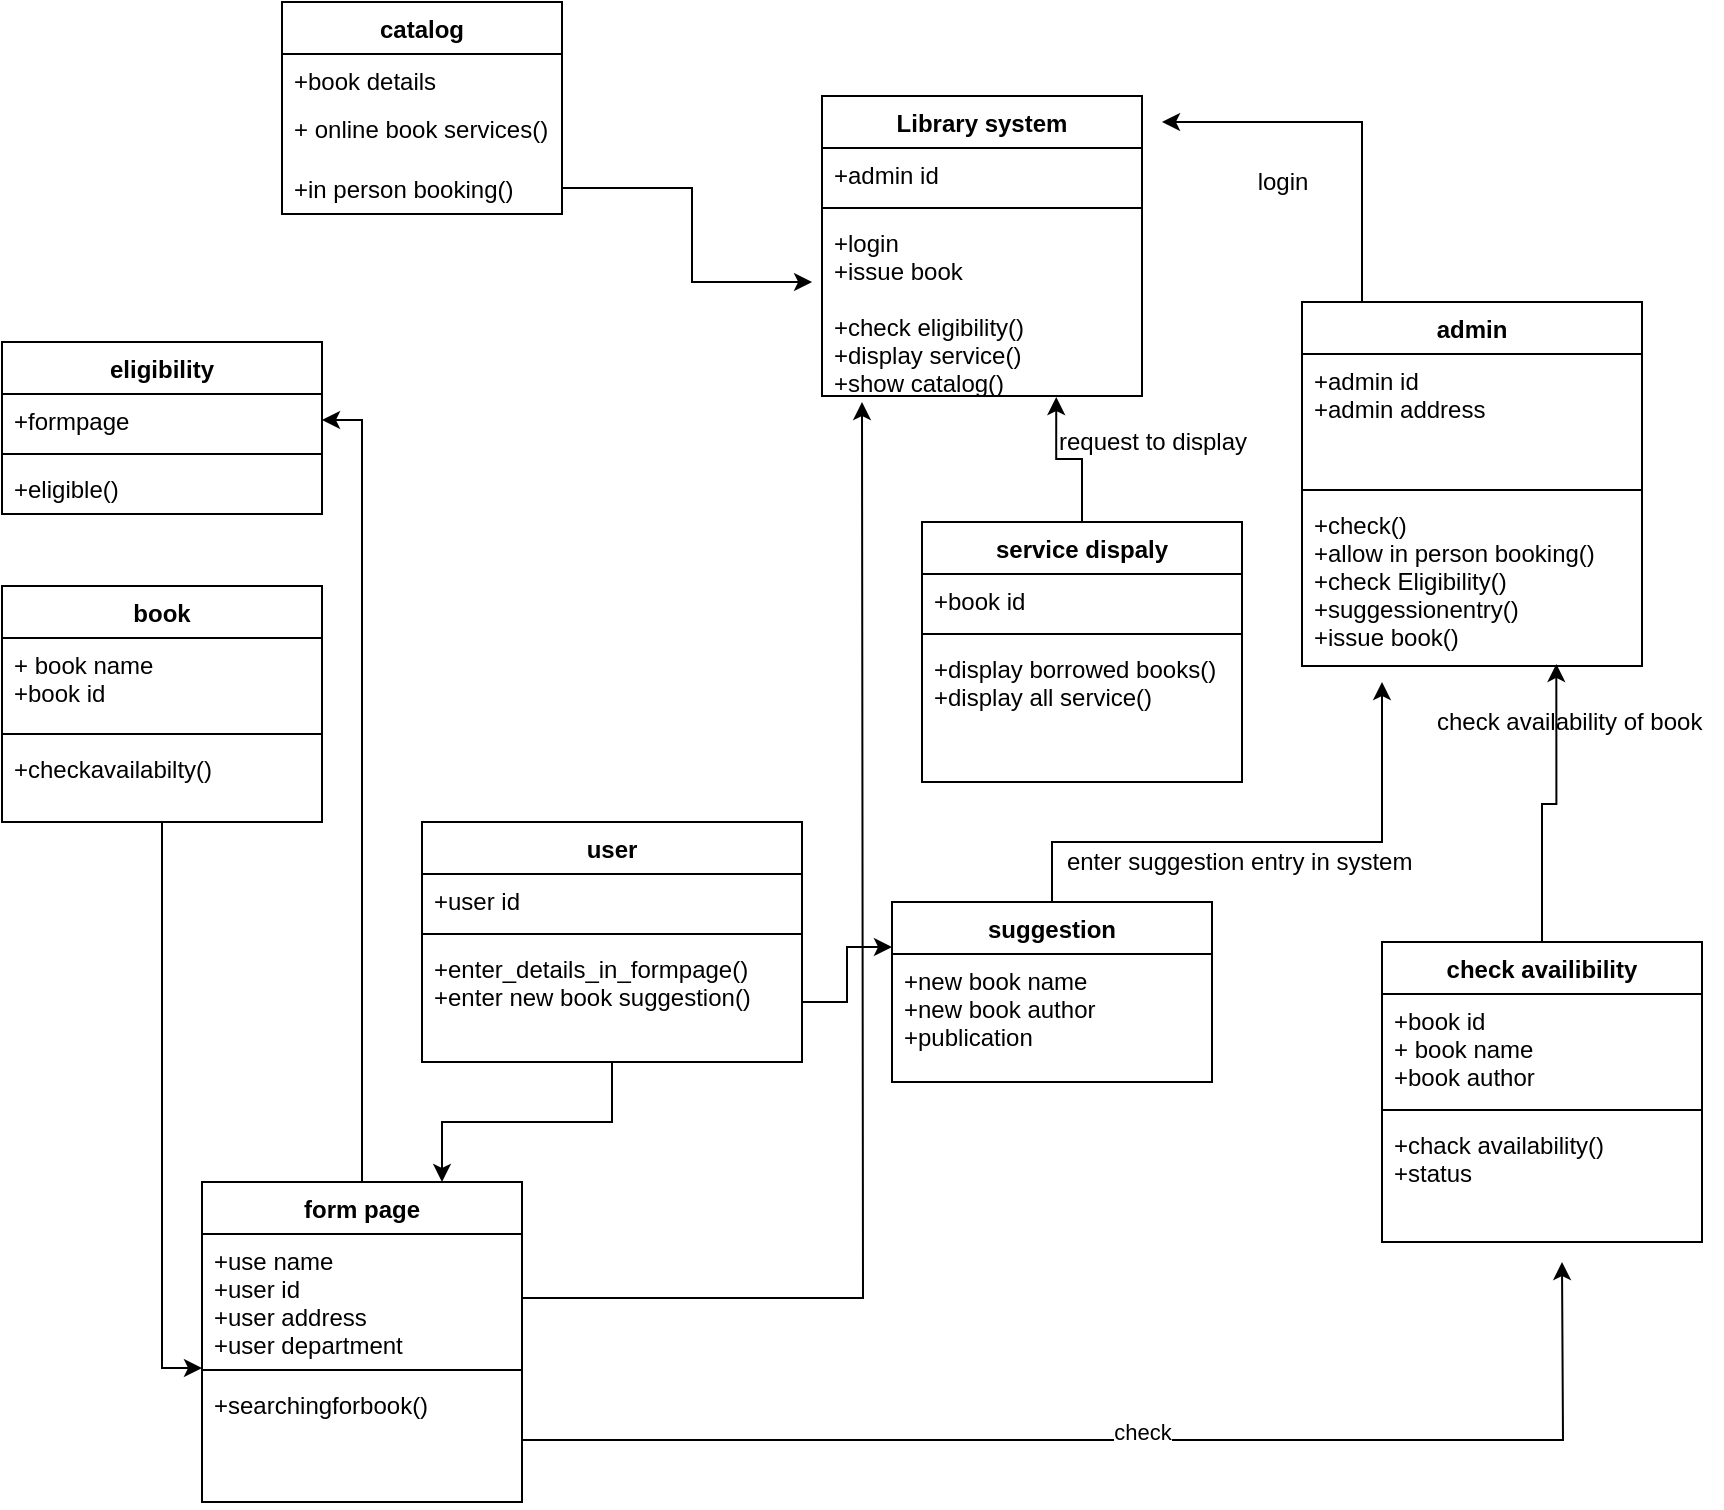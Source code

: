<mxfile version="14.6.13" type="github">
  <diagram name="Page-1" id="e7e014a7-5840-1c2e-5031-d8a46d1fe8dd">
    <mxGraphModel dx="1662" dy="1531" grid="1" gridSize="10" guides="1" tooltips="1" connect="1" arrows="1" fold="1" page="1" pageScale="1" pageWidth="1169" pageHeight="826" background="none" math="0" shadow="0">
      <root>
        <mxCell id="0" />
        <mxCell id="1" parent="0" />
        <mxCell id="ACYu-CS5zie8mW0Onrlg-125" style="edgeStyle=orthogonalEdgeStyle;rounded=0;orthogonalLoop=1;jettySize=auto;html=1;entryX=0;entryY=0.375;entryDx=0;entryDy=0;entryPerimeter=0;" edge="1" parent="1" source="ACYu-CS5zie8mW0Onrlg-74" target="ACYu-CS5zie8mW0Onrlg-96">
          <mxGeometry relative="1" as="geometry" />
        </mxCell>
        <mxCell id="ACYu-CS5zie8mW0Onrlg-74" value="book" style="swimlane;fontStyle=1;align=center;verticalAlign=top;childLayout=stackLayout;horizontal=1;startSize=26;horizontalStack=0;resizeParent=1;resizeParentMax=0;resizeLast=0;collapsible=1;marginBottom=0;" vertex="1" parent="1">
          <mxGeometry x="140" y="-318" width="160" height="118" as="geometry" />
        </mxCell>
        <mxCell id="ACYu-CS5zie8mW0Onrlg-75" value="+ book name&#xa;+book id&#xa;" style="text;strokeColor=none;fillColor=none;align=left;verticalAlign=top;spacingLeft=4;spacingRight=4;overflow=hidden;rotatable=0;points=[[0,0.5],[1,0.5]];portConstraint=eastwest;" vertex="1" parent="ACYu-CS5zie8mW0Onrlg-74">
          <mxGeometry y="26" width="160" height="44" as="geometry" />
        </mxCell>
        <mxCell id="ACYu-CS5zie8mW0Onrlg-76" value="" style="line;strokeWidth=1;fillColor=none;align=left;verticalAlign=middle;spacingTop=-1;spacingLeft=3;spacingRight=3;rotatable=0;labelPosition=right;points=[];portConstraint=eastwest;" vertex="1" parent="ACYu-CS5zie8mW0Onrlg-74">
          <mxGeometry y="70" width="160" height="8" as="geometry" />
        </mxCell>
        <mxCell id="ACYu-CS5zie8mW0Onrlg-77" value="+checkavailabilty()&#xa;&#xa;" style="text;strokeColor=none;fillColor=none;align=left;verticalAlign=top;spacingLeft=4;spacingRight=4;overflow=hidden;rotatable=0;points=[[0,0.5],[1,0.5]];portConstraint=eastwest;" vertex="1" parent="ACYu-CS5zie8mW0Onrlg-74">
          <mxGeometry y="78" width="160" height="40" as="geometry" />
        </mxCell>
        <mxCell id="ACYu-CS5zie8mW0Onrlg-78" value="catalog" style="swimlane;fontStyle=1;childLayout=stackLayout;horizontal=1;startSize=26;fillColor=none;horizontalStack=0;resizeParent=1;resizeParentMax=0;resizeLast=0;collapsible=1;marginBottom=0;" vertex="1" parent="1">
          <mxGeometry x="280" y="-610" width="140" height="106" as="geometry" />
        </mxCell>
        <mxCell id="ACYu-CS5zie8mW0Onrlg-79" value="+book details" style="text;strokeColor=none;fillColor=none;align=left;verticalAlign=top;spacingLeft=4;spacingRight=4;overflow=hidden;rotatable=0;points=[[0,0.5],[1,0.5]];portConstraint=eastwest;" vertex="1" parent="ACYu-CS5zie8mW0Onrlg-78">
          <mxGeometry y="26" width="140" height="24" as="geometry" />
        </mxCell>
        <mxCell id="ACYu-CS5zie8mW0Onrlg-80" value="+ online book services()" style="text;strokeColor=none;fillColor=none;align=left;verticalAlign=top;spacingLeft=4;spacingRight=4;overflow=hidden;rotatable=0;points=[[0,0.5],[1,0.5]];portConstraint=eastwest;" vertex="1" parent="ACYu-CS5zie8mW0Onrlg-78">
          <mxGeometry y="50" width="140" height="30" as="geometry" />
        </mxCell>
        <mxCell id="ACYu-CS5zie8mW0Onrlg-81" value="+in person booking()" style="text;strokeColor=none;fillColor=none;align=left;verticalAlign=top;spacingLeft=4;spacingRight=4;overflow=hidden;rotatable=0;points=[[0,0.5],[1,0.5]];portConstraint=eastwest;" vertex="1" parent="ACYu-CS5zie8mW0Onrlg-78">
          <mxGeometry y="80" width="140" height="26" as="geometry" />
        </mxCell>
        <mxCell id="ACYu-CS5zie8mW0Onrlg-127" style="edgeStyle=orthogonalEdgeStyle;rounded=0;orthogonalLoop=1;jettySize=auto;html=1;entryX=0.732;entryY=1.006;entryDx=0;entryDy=0;entryPerimeter=0;" edge="1" parent="1" source="ACYu-CS5zie8mW0Onrlg-82" target="ACYu-CS5zie8mW0Onrlg-110">
          <mxGeometry relative="1" as="geometry" />
        </mxCell>
        <mxCell id="ACYu-CS5zie8mW0Onrlg-82" value="service dispaly" style="swimlane;fontStyle=1;align=center;verticalAlign=top;childLayout=stackLayout;horizontal=1;startSize=26;horizontalStack=0;resizeParent=1;resizeParentMax=0;resizeLast=0;collapsible=1;marginBottom=0;" vertex="1" parent="1">
          <mxGeometry x="600" y="-350" width="160" height="130" as="geometry" />
        </mxCell>
        <mxCell id="ACYu-CS5zie8mW0Onrlg-83" value="+book id" style="text;strokeColor=none;fillColor=none;align=left;verticalAlign=top;spacingLeft=4;spacingRight=4;overflow=hidden;rotatable=0;points=[[0,0.5],[1,0.5]];portConstraint=eastwest;" vertex="1" parent="ACYu-CS5zie8mW0Onrlg-82">
          <mxGeometry y="26" width="160" height="26" as="geometry" />
        </mxCell>
        <mxCell id="ACYu-CS5zie8mW0Onrlg-84" value="" style="line;strokeWidth=1;fillColor=none;align=left;verticalAlign=middle;spacingTop=-1;spacingLeft=3;spacingRight=3;rotatable=0;labelPosition=right;points=[];portConstraint=eastwest;" vertex="1" parent="ACYu-CS5zie8mW0Onrlg-82">
          <mxGeometry y="52" width="160" height="8" as="geometry" />
        </mxCell>
        <mxCell id="ACYu-CS5zie8mW0Onrlg-85" value="+display borrowed books()&#xa;+display all service()" style="text;strokeColor=none;fillColor=none;align=left;verticalAlign=top;spacingLeft=4;spacingRight=4;overflow=hidden;rotatable=0;points=[[0,0.5],[1,0.5]];portConstraint=eastwest;" vertex="1" parent="ACYu-CS5zie8mW0Onrlg-82">
          <mxGeometry y="60" width="160" height="70" as="geometry" />
        </mxCell>
        <mxCell id="ACYu-CS5zie8mW0Onrlg-117" style="edgeStyle=orthogonalEdgeStyle;rounded=0;orthogonalLoop=1;jettySize=auto;html=1;entryX=0.748;entryY=0.988;entryDx=0;entryDy=0;entryPerimeter=0;" edge="1" parent="1" source="ACYu-CS5zie8mW0Onrlg-86" target="ACYu-CS5zie8mW0Onrlg-93">
          <mxGeometry relative="1" as="geometry">
            <mxPoint x="1000" y="-170" as="targetPoint" />
          </mxGeometry>
        </mxCell>
        <mxCell id="ACYu-CS5zie8mW0Onrlg-86" value="check availibility" style="swimlane;fontStyle=1;align=center;verticalAlign=top;childLayout=stackLayout;horizontal=1;startSize=26;horizontalStack=0;resizeParent=1;resizeParentMax=0;resizeLast=0;collapsible=1;marginBottom=0;" vertex="1" parent="1">
          <mxGeometry x="830" y="-140" width="160" height="150" as="geometry" />
        </mxCell>
        <mxCell id="ACYu-CS5zie8mW0Onrlg-87" value="+book id&#xa;+ book name&#xa;+book author" style="text;strokeColor=none;fillColor=none;align=left;verticalAlign=top;spacingLeft=4;spacingRight=4;overflow=hidden;rotatable=0;points=[[0,0.5],[1,0.5]];portConstraint=eastwest;" vertex="1" parent="ACYu-CS5zie8mW0Onrlg-86">
          <mxGeometry y="26" width="160" height="54" as="geometry" />
        </mxCell>
        <mxCell id="ACYu-CS5zie8mW0Onrlg-102" value="" style="line;strokeWidth=1;fillColor=none;align=left;verticalAlign=middle;spacingTop=-1;spacingLeft=3;spacingRight=3;rotatable=0;labelPosition=right;points=[];portConstraint=eastwest;" vertex="1" parent="ACYu-CS5zie8mW0Onrlg-86">
          <mxGeometry y="80" width="160" height="8" as="geometry" />
        </mxCell>
        <mxCell id="ACYu-CS5zie8mW0Onrlg-89" value="+chack availability()&#xa;+status" style="text;strokeColor=none;fillColor=none;align=left;verticalAlign=top;spacingLeft=4;spacingRight=4;overflow=hidden;rotatable=0;points=[[0,0.5],[1,0.5]];portConstraint=eastwest;" vertex="1" parent="ACYu-CS5zie8mW0Onrlg-86">
          <mxGeometry y="88" width="160" height="62" as="geometry" />
        </mxCell>
        <mxCell id="ACYu-CS5zie8mW0Onrlg-129" style="edgeStyle=orthogonalEdgeStyle;rounded=0;orthogonalLoop=1;jettySize=auto;html=1;" edge="1" parent="1" source="ACYu-CS5zie8mW0Onrlg-90">
          <mxGeometry relative="1" as="geometry">
            <mxPoint x="720" y="-550" as="targetPoint" />
            <Array as="points">
              <mxPoint x="820" y="-550" />
            </Array>
          </mxGeometry>
        </mxCell>
        <mxCell id="ACYu-CS5zie8mW0Onrlg-90" value="admin" style="swimlane;fontStyle=1;align=center;verticalAlign=top;childLayout=stackLayout;horizontal=1;startSize=26;horizontalStack=0;resizeParent=1;resizeParentMax=0;resizeLast=0;collapsible=1;marginBottom=0;" vertex="1" parent="1">
          <mxGeometry x="790" y="-460" width="170" height="182" as="geometry" />
        </mxCell>
        <mxCell id="ACYu-CS5zie8mW0Onrlg-91" value="+admin id&#xa;+admin address" style="text;strokeColor=none;fillColor=none;align=left;verticalAlign=top;spacingLeft=4;spacingRight=4;overflow=hidden;rotatable=0;points=[[0,0.5],[1,0.5]];portConstraint=eastwest;" vertex="1" parent="ACYu-CS5zie8mW0Onrlg-90">
          <mxGeometry y="26" width="170" height="64" as="geometry" />
        </mxCell>
        <mxCell id="ACYu-CS5zie8mW0Onrlg-92" value="" style="line;strokeWidth=1;fillColor=none;align=left;verticalAlign=middle;spacingTop=-1;spacingLeft=3;spacingRight=3;rotatable=0;labelPosition=right;points=[];portConstraint=eastwest;" vertex="1" parent="ACYu-CS5zie8mW0Onrlg-90">
          <mxGeometry y="90" width="170" height="8" as="geometry" />
        </mxCell>
        <mxCell id="ACYu-CS5zie8mW0Onrlg-93" value="+check()&#xa;+allow in person booking()&#xa;+check Eligibility()&#xa;+suggessionentry()&#xa;+issue book()" style="text;strokeColor=none;fillColor=none;align=left;verticalAlign=top;spacingLeft=4;spacingRight=4;overflow=hidden;rotatable=0;points=[[0,0.5],[1,0.5]];portConstraint=eastwest;" vertex="1" parent="ACYu-CS5zie8mW0Onrlg-90">
          <mxGeometry y="98" width="170" height="84" as="geometry" />
        </mxCell>
        <mxCell id="ACYu-CS5zie8mW0Onrlg-132" style="edgeStyle=orthogonalEdgeStyle;rounded=0;orthogonalLoop=1;jettySize=auto;html=1;entryX=1;entryY=0.5;entryDx=0;entryDy=0;" edge="1" parent="1" source="ACYu-CS5zie8mW0Onrlg-94" target="ACYu-CS5zie8mW0Onrlg-104">
          <mxGeometry relative="1" as="geometry">
            <mxPoint x="310" y="-400" as="targetPoint" />
          </mxGeometry>
        </mxCell>
        <mxCell id="ACYu-CS5zie8mW0Onrlg-94" value="form page" style="swimlane;fontStyle=1;align=center;verticalAlign=top;childLayout=stackLayout;horizontal=1;startSize=26;horizontalStack=0;resizeParent=1;resizeParentMax=0;resizeLast=0;collapsible=1;marginBottom=0;" vertex="1" parent="1">
          <mxGeometry x="240" y="-20" width="160" height="160" as="geometry" />
        </mxCell>
        <mxCell id="ACYu-CS5zie8mW0Onrlg-95" value="+use name&#xa;+user id &#xa;+user address&#xa;+user department&#xa;" style="text;strokeColor=none;fillColor=none;align=left;verticalAlign=top;spacingLeft=4;spacingRight=4;overflow=hidden;rotatable=0;points=[[0,0.5],[1,0.5]];portConstraint=eastwest;" vertex="1" parent="ACYu-CS5zie8mW0Onrlg-94">
          <mxGeometry y="26" width="160" height="64" as="geometry" />
        </mxCell>
        <mxCell id="ACYu-CS5zie8mW0Onrlg-96" value="" style="line;strokeWidth=1;fillColor=none;align=left;verticalAlign=middle;spacingTop=-1;spacingLeft=3;spacingRight=3;rotatable=0;labelPosition=right;points=[];portConstraint=eastwest;" vertex="1" parent="ACYu-CS5zie8mW0Onrlg-94">
          <mxGeometry y="90" width="160" height="8" as="geometry" />
        </mxCell>
        <mxCell id="ACYu-CS5zie8mW0Onrlg-97" value="+searchingforbook()&#xa;" style="text;strokeColor=none;fillColor=none;align=left;verticalAlign=top;spacingLeft=4;spacingRight=4;overflow=hidden;rotatable=0;points=[[0,0.5],[1,0.5]];portConstraint=eastwest;" vertex="1" parent="ACYu-CS5zie8mW0Onrlg-94">
          <mxGeometry y="98" width="160" height="62" as="geometry" />
        </mxCell>
        <mxCell id="ACYu-CS5zie8mW0Onrlg-134" style="edgeStyle=orthogonalEdgeStyle;rounded=0;orthogonalLoop=1;jettySize=auto;html=1;" edge="1" parent="1" source="ACYu-CS5zie8mW0Onrlg-98">
          <mxGeometry relative="1" as="geometry">
            <mxPoint x="830" y="-270" as="targetPoint" />
            <Array as="points">
              <mxPoint x="665" y="-190" />
              <mxPoint x="830" y="-190" />
            </Array>
          </mxGeometry>
        </mxCell>
        <mxCell id="ACYu-CS5zie8mW0Onrlg-98" value="suggestion" style="swimlane;fontStyle=1;align=center;verticalAlign=top;childLayout=stackLayout;horizontal=1;startSize=26;horizontalStack=0;resizeParent=1;resizeParentMax=0;resizeLast=0;collapsible=1;marginBottom=0;" vertex="1" parent="1">
          <mxGeometry x="585" y="-160" width="160" height="90" as="geometry" />
        </mxCell>
        <mxCell id="ACYu-CS5zie8mW0Onrlg-99" value="+new book name&#xa;+new book author&#xa;+publication" style="text;strokeColor=none;fillColor=none;align=left;verticalAlign=top;spacingLeft=4;spacingRight=4;overflow=hidden;rotatable=0;points=[[0,0.5],[1,0.5]];portConstraint=eastwest;" vertex="1" parent="ACYu-CS5zie8mW0Onrlg-98">
          <mxGeometry y="26" width="160" height="64" as="geometry" />
        </mxCell>
        <mxCell id="ACYu-CS5zie8mW0Onrlg-103" value="eligibility" style="swimlane;fontStyle=1;align=center;verticalAlign=top;childLayout=stackLayout;horizontal=1;startSize=26;horizontalStack=0;resizeParent=1;resizeParentMax=0;resizeLast=0;collapsible=1;marginBottom=0;" vertex="1" parent="1">
          <mxGeometry x="140" y="-440" width="160" height="86" as="geometry" />
        </mxCell>
        <mxCell id="ACYu-CS5zie8mW0Onrlg-104" value="+formpage" style="text;strokeColor=none;fillColor=none;align=left;verticalAlign=top;spacingLeft=4;spacingRight=4;overflow=hidden;rotatable=0;points=[[0,0.5],[1,0.5]];portConstraint=eastwest;" vertex="1" parent="ACYu-CS5zie8mW0Onrlg-103">
          <mxGeometry y="26" width="160" height="26" as="geometry" />
        </mxCell>
        <mxCell id="ACYu-CS5zie8mW0Onrlg-105" value="" style="line;strokeWidth=1;fillColor=none;align=left;verticalAlign=middle;spacingTop=-1;spacingLeft=3;spacingRight=3;rotatable=0;labelPosition=right;points=[];portConstraint=eastwest;" vertex="1" parent="ACYu-CS5zie8mW0Onrlg-103">
          <mxGeometry y="52" width="160" height="8" as="geometry" />
        </mxCell>
        <mxCell id="ACYu-CS5zie8mW0Onrlg-106" value="+eligible()" style="text;strokeColor=none;fillColor=none;align=left;verticalAlign=top;spacingLeft=4;spacingRight=4;overflow=hidden;rotatable=0;points=[[0,0.5],[1,0.5]];portConstraint=eastwest;" vertex="1" parent="ACYu-CS5zie8mW0Onrlg-103">
          <mxGeometry y="60" width="160" height="26" as="geometry" />
        </mxCell>
        <mxCell id="ACYu-CS5zie8mW0Onrlg-107" value="Library system" style="swimlane;fontStyle=1;align=center;verticalAlign=top;childLayout=stackLayout;horizontal=1;startSize=26;horizontalStack=0;resizeParent=1;resizeParentMax=0;resizeLast=0;collapsible=1;marginBottom=0;" vertex="1" parent="1">
          <mxGeometry x="550" y="-563" width="160" height="150" as="geometry" />
        </mxCell>
        <mxCell id="ACYu-CS5zie8mW0Onrlg-108" value="+admin id" style="text;strokeColor=none;fillColor=none;align=left;verticalAlign=top;spacingLeft=4;spacingRight=4;overflow=hidden;rotatable=0;points=[[0,0.5],[1,0.5]];portConstraint=eastwest;" vertex="1" parent="ACYu-CS5zie8mW0Onrlg-107">
          <mxGeometry y="26" width="160" height="26" as="geometry" />
        </mxCell>
        <mxCell id="ACYu-CS5zie8mW0Onrlg-109" value="" style="line;strokeWidth=1;fillColor=none;align=left;verticalAlign=middle;spacingTop=-1;spacingLeft=3;spacingRight=3;rotatable=0;labelPosition=right;points=[];portConstraint=eastwest;" vertex="1" parent="ACYu-CS5zie8mW0Onrlg-107">
          <mxGeometry y="52" width="160" height="8" as="geometry" />
        </mxCell>
        <mxCell id="ACYu-CS5zie8mW0Onrlg-110" value="+login&#xa;+issue book&#xa;&#xa;+check eligibility()&#xa;+display service()&#xa;+show catalog()" style="text;strokeColor=none;fillColor=none;align=left;verticalAlign=top;spacingLeft=4;spacingRight=4;overflow=hidden;rotatable=0;points=[[0,0.5],[1,0.5]];portConstraint=eastwest;" vertex="1" parent="ACYu-CS5zie8mW0Onrlg-107">
          <mxGeometry y="60" width="160" height="90" as="geometry" />
        </mxCell>
        <mxCell id="ACYu-CS5zie8mW0Onrlg-115" value="request to display" style="text;html=1;align=center;verticalAlign=middle;resizable=0;points=[];autosize=1;strokeColor=none;" vertex="1" parent="1">
          <mxGeometry x="660" y="-400" width="110" height="20" as="geometry" />
        </mxCell>
        <mxCell id="ACYu-CS5zie8mW0Onrlg-118" value="check availability of book&amp;nbsp;" style="text;html=1;align=center;verticalAlign=middle;resizable=0;points=[];autosize=1;strokeColor=none;" vertex="1" parent="1">
          <mxGeometry x="850" y="-260" width="150" height="20" as="geometry" />
        </mxCell>
        <mxCell id="ACYu-CS5zie8mW0Onrlg-143" style="edgeStyle=orthogonalEdgeStyle;rounded=0;orthogonalLoop=1;jettySize=auto;html=1;entryX=0.75;entryY=0;entryDx=0;entryDy=0;" edge="1" parent="1" source="ACYu-CS5zie8mW0Onrlg-120" target="ACYu-CS5zie8mW0Onrlg-94">
          <mxGeometry relative="1" as="geometry" />
        </mxCell>
        <mxCell id="ACYu-CS5zie8mW0Onrlg-120" value="user" style="swimlane;fontStyle=1;align=center;verticalAlign=top;childLayout=stackLayout;horizontal=1;startSize=26;horizontalStack=0;resizeParent=1;resizeParentMax=0;resizeLast=0;collapsible=1;marginBottom=0;" vertex="1" parent="1">
          <mxGeometry x="350" y="-200" width="190" height="120" as="geometry" />
        </mxCell>
        <mxCell id="ACYu-CS5zie8mW0Onrlg-121" value="+user id" style="text;strokeColor=none;fillColor=none;align=left;verticalAlign=top;spacingLeft=4;spacingRight=4;overflow=hidden;rotatable=0;points=[[0,0.5],[1,0.5]];portConstraint=eastwest;" vertex="1" parent="ACYu-CS5zie8mW0Onrlg-120">
          <mxGeometry y="26" width="190" height="26" as="geometry" />
        </mxCell>
        <mxCell id="ACYu-CS5zie8mW0Onrlg-122" value="" style="line;strokeWidth=1;fillColor=none;align=left;verticalAlign=middle;spacingTop=-1;spacingLeft=3;spacingRight=3;rotatable=0;labelPosition=right;points=[];portConstraint=eastwest;" vertex="1" parent="ACYu-CS5zie8mW0Onrlg-120">
          <mxGeometry y="52" width="190" height="8" as="geometry" />
        </mxCell>
        <mxCell id="ACYu-CS5zie8mW0Onrlg-123" value="+enter_details_in_formpage()&#xa;+enter new book suggestion()" style="text;strokeColor=none;fillColor=none;align=left;verticalAlign=top;spacingLeft=4;spacingRight=4;overflow=hidden;rotatable=0;points=[[0,0.5],[1,0.5]];portConstraint=eastwest;" vertex="1" parent="ACYu-CS5zie8mW0Onrlg-120">
          <mxGeometry y="60" width="190" height="60" as="geometry" />
        </mxCell>
        <mxCell id="ACYu-CS5zie8mW0Onrlg-130" value="login" style="text;html=1;align=center;verticalAlign=middle;resizable=0;points=[];autosize=1;strokeColor=none;" vertex="1" parent="1">
          <mxGeometry x="760" y="-530" width="40" height="20" as="geometry" />
        </mxCell>
        <mxCell id="ACYu-CS5zie8mW0Onrlg-133" style="edgeStyle=orthogonalEdgeStyle;rounded=0;orthogonalLoop=1;jettySize=auto;html=1;entryX=0;entryY=0.25;entryDx=0;entryDy=0;" edge="1" parent="1" source="ACYu-CS5zie8mW0Onrlg-123" target="ACYu-CS5zie8mW0Onrlg-98">
          <mxGeometry relative="1" as="geometry" />
        </mxCell>
        <mxCell id="ACYu-CS5zie8mW0Onrlg-135" value="enter suggestion entry in system&amp;nbsp;" style="text;html=1;align=center;verticalAlign=middle;resizable=0;points=[];autosize=1;strokeColor=none;" vertex="1" parent="1">
          <mxGeometry x="665" y="-190" width="190" height="20" as="geometry" />
        </mxCell>
        <mxCell id="ACYu-CS5zie8mW0Onrlg-141" style="edgeStyle=orthogonalEdgeStyle;rounded=0;orthogonalLoop=1;jettySize=auto;html=1;entryX=-0.031;entryY=0.367;entryDx=0;entryDy=0;entryPerimeter=0;" edge="1" parent="1" source="ACYu-CS5zie8mW0Onrlg-81" target="ACYu-CS5zie8mW0Onrlg-110">
          <mxGeometry relative="1" as="geometry" />
        </mxCell>
        <mxCell id="ACYu-CS5zie8mW0Onrlg-142" style="edgeStyle=orthogonalEdgeStyle;rounded=0;orthogonalLoop=1;jettySize=auto;html=1;" edge="1" parent="1" source="ACYu-CS5zie8mW0Onrlg-95">
          <mxGeometry relative="1" as="geometry">
            <mxPoint x="570" y="-410" as="targetPoint" />
          </mxGeometry>
        </mxCell>
        <mxCell id="ACYu-CS5zie8mW0Onrlg-144" style="edgeStyle=orthogonalEdgeStyle;rounded=0;orthogonalLoop=1;jettySize=auto;html=1;" edge="1" parent="1" source="ACYu-CS5zie8mW0Onrlg-97">
          <mxGeometry relative="1" as="geometry">
            <mxPoint x="920" y="20" as="targetPoint" />
          </mxGeometry>
        </mxCell>
        <mxCell id="ACYu-CS5zie8mW0Onrlg-145" value="check" style="edgeLabel;html=1;align=center;verticalAlign=middle;resizable=0;points=[];" vertex="1" connectable="0" parent="ACYu-CS5zie8mW0Onrlg-144">
          <mxGeometry x="0.015" y="4" relative="1" as="geometry">
            <mxPoint as="offset" />
          </mxGeometry>
        </mxCell>
      </root>
    </mxGraphModel>
  </diagram>
</mxfile>
